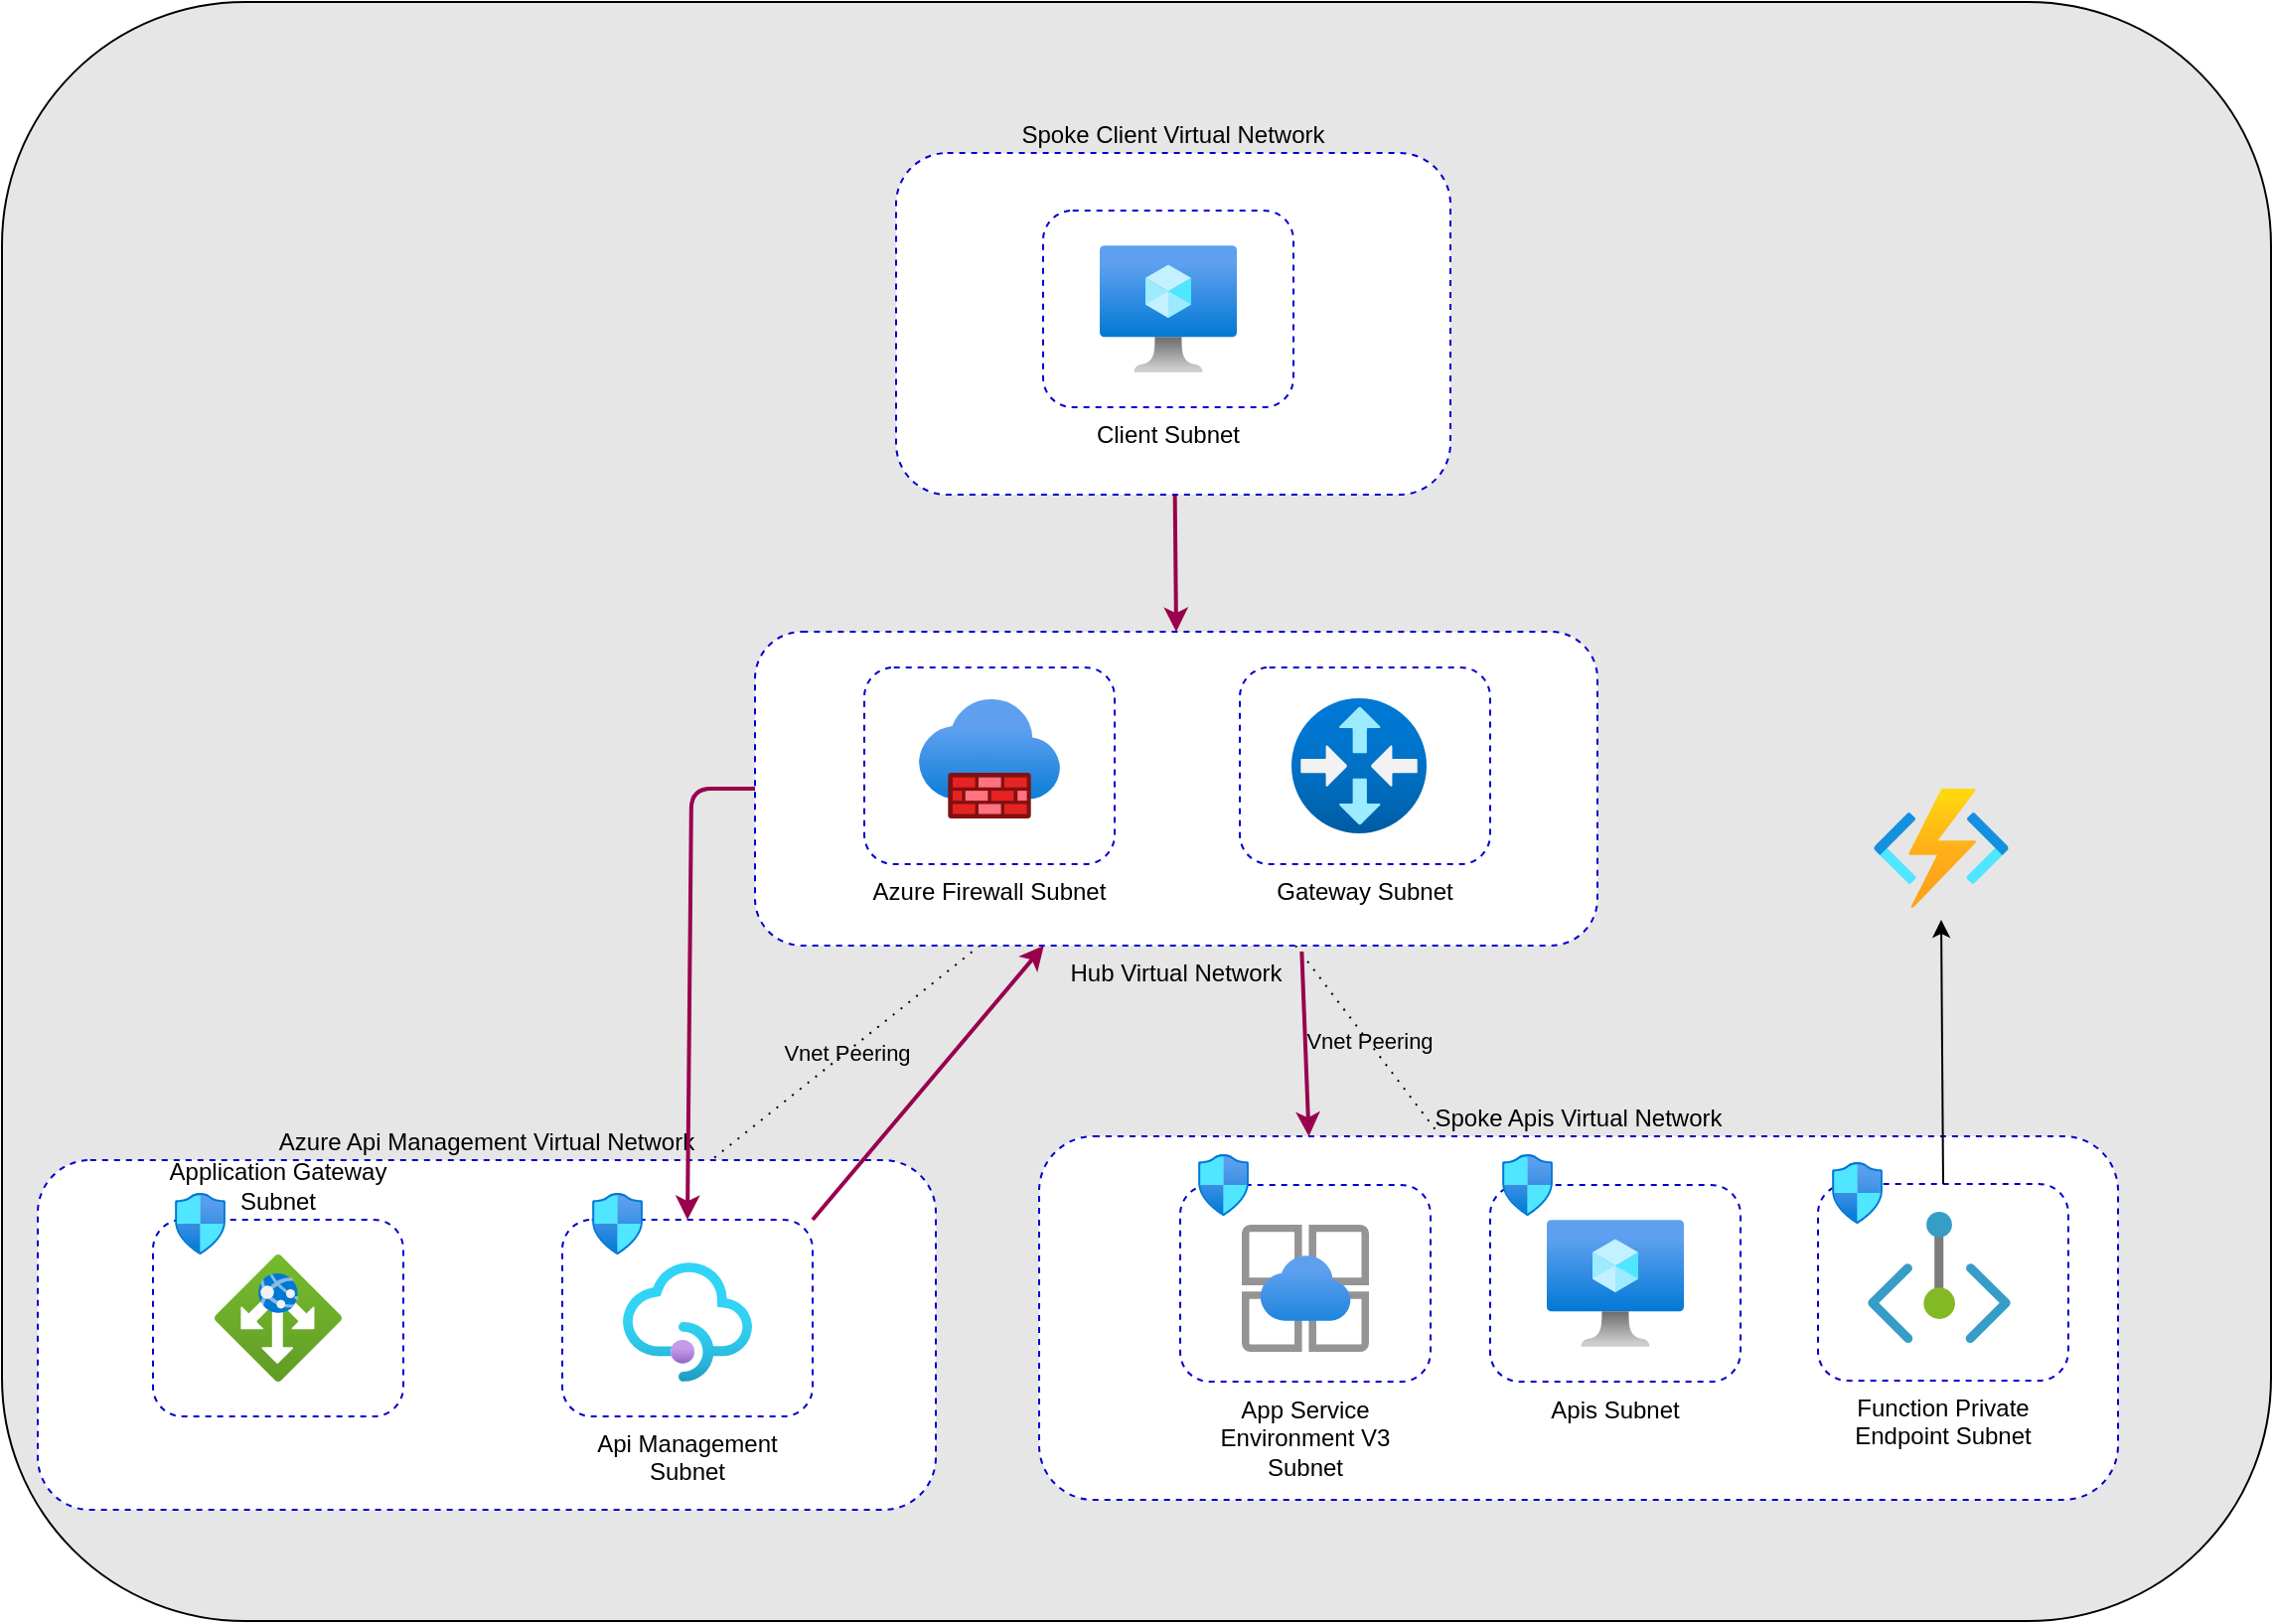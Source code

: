 <mxfile>
    <diagram id="VvXkM-ErnBBBnk4BNcHF" name="Page-1">
        <mxGraphModel dx="1038" dy="1884" grid="0" gridSize="10" guides="1" tooltips="1" connect="1" arrows="1" fold="1" page="1" pageScale="1" pageWidth="850" pageHeight="1100" background="#ffffff" math="0" shadow="0">
            <root>
                <mxCell id="0"/>
                <mxCell id="1" parent="0"/>
                <mxCell id="48" value="" style="rounded=1;whiteSpace=wrap;html=1;labelBackgroundColor=none;strokeColor=#000000;fontColor=#000000;fillColor=#E6E6E6;" parent="1" vertex="1">
                    <mxGeometry x="41" y="-307" width="1142" height="815" as="geometry"/>
                </mxCell>
                <mxCell id="2" value="Azure Api Management Virtual Network" style="rounded=1;whiteSpace=wrap;html=1;fillColor=#FFFFFF;strokeColor=#0000CC;dashed=1;fontColor=#000000;labelPosition=center;verticalLabelPosition=top;align=center;verticalAlign=bottom;" parent="1" vertex="1">
                    <mxGeometry x="59" y="276" width="452" height="176" as="geometry"/>
                </mxCell>
                <mxCell id="4" value="Application Gateway Subnet" style="rounded=1;whiteSpace=wrap;html=1;dashed=1;strokeColor=#0000CC;fontColor=#000000;fillColor=none;labelPosition=center;verticalLabelPosition=top;align=center;verticalAlign=bottom;" parent="1" vertex="1">
                    <mxGeometry x="117" y="306" width="126" height="99" as="geometry"/>
                </mxCell>
                <mxCell id="5" value="" style="aspect=fixed;html=1;points=[];align=center;image;fontSize=12;image=img/lib/azure2/networking/Application_Gateways.svg;dashed=1;strokeColor=#000000;fontColor=#000000;fillColor=none;" parent="1" vertex="1">
                    <mxGeometry x="148" y="323.5" width="64" height="64" as="geometry"/>
                </mxCell>
                <mxCell id="6" value="" style="aspect=fixed;html=1;points=[];align=center;image;fontSize=12;image=img/lib/azure2/networking/Network_Security_Groups.svg;dashed=1;strokeColor=#0000CC;fontColor=#000000;fillColor=none;" parent="1" vertex="1">
                    <mxGeometry x="128" y="292.5" width="25.53" height="31" as="geometry"/>
                </mxCell>
                <mxCell id="96" style="edgeStyle=none;html=1;exitX=0.5;exitY=0;exitDx=0;exitDy=0;entryX=0;entryY=0.5;entryDx=0;entryDy=0;strokeColor=#99004D;strokeWidth=2;startArrow=classic;startFill=1;endArrow=none;endFill=0;" parent="1" source="7" target="20" edge="1">
                    <mxGeometry relative="1" as="geometry">
                        <Array as="points">
                            <mxPoint x="388" y="89"/>
                        </Array>
                    </mxGeometry>
                </mxCell>
                <mxCell id="7" value="Api Management Subnet" style="rounded=1;whiteSpace=wrap;html=1;dashed=1;strokeColor=#0000CC;fontColor=#000000;fillColor=none;labelPosition=center;verticalLabelPosition=bottom;align=center;verticalAlign=top;" parent="1" vertex="1">
                    <mxGeometry x="323" y="306" width="126" height="99" as="geometry"/>
                </mxCell>
                <mxCell id="8" value="" style="aspect=fixed;html=1;points=[];align=center;image;fontSize=12;image=img/lib/azure2/integration/API_Management_Services.svg;dashed=1;strokeColor=#0000CC;fontColor=#000000;fillColor=none;" parent="1" vertex="1">
                    <mxGeometry x="353.5" y="327.5" width="65" height="60" as="geometry"/>
                </mxCell>
                <mxCell id="9" value="" style="aspect=fixed;html=1;points=[];align=center;image;fontSize=12;image=img/lib/azure2/networking/Network_Security_Groups.svg;dashed=1;strokeColor=#0000CC;fontColor=#000000;fillColor=none;" parent="1" vertex="1">
                    <mxGeometry x="338" y="292.5" width="25.53" height="31" as="geometry"/>
                </mxCell>
                <mxCell id="90" value="Vnet Peering" style="edgeStyle=none;html=1;entryX=0.75;entryY=0;entryDx=0;entryDy=0;strokeColor=#000000;strokeWidth=1;fontSize=11;fontColor=#000000;startArrow=none;startFill=0;endArrow=none;endFill=0;dashed=1;labelBackgroundColor=none;dashPattern=1 4;" parent="1" source="20" target="2" edge="1">
                    <mxGeometry relative="1" as="geometry"/>
                </mxCell>
                <mxCell id="93" value="Vnet Peering" style="edgeStyle=none;html=1;dashed=1;dashPattern=1 4;labelBackgroundColor=none;strokeColor=#000000;strokeWidth=1;fontSize=11;fontColor=#000000;startArrow=none;startFill=0;endArrow=none;endFill=0;" parent="1" source="20" target="10" edge="1">
                    <mxGeometry relative="1" as="geometry"/>
                </mxCell>
                <mxCell id="95" style="edgeStyle=none;html=1;entryX=1;entryY=0;entryDx=0;entryDy=0;strokeColor=#99004D;strokeWidth=2;endArrow=none;endFill=0;startArrow=classic;startFill=1;" parent="1" source="20" target="7" edge="1">
                    <mxGeometry relative="1" as="geometry"/>
                </mxCell>
                <mxCell id="20" value="Hub Virtual Network" style="rounded=1;whiteSpace=wrap;html=1;fillColor=#FFFFFF;strokeColor=#0000CC;dashed=1;fontColor=#000000;labelPosition=center;verticalLabelPosition=bottom;align=center;verticalAlign=top;" parent="1" vertex="1">
                    <mxGeometry x="420" y="10" width="424" height="158" as="geometry"/>
                </mxCell>
                <mxCell id="21" value="Azure Firewall Subnet" style="rounded=1;whiteSpace=wrap;html=1;dashed=1;strokeColor=#0000CC;fontColor=#000000;fillColor=none;labelPosition=center;verticalLabelPosition=bottom;align=center;verticalAlign=top;" parent="1" vertex="1">
                    <mxGeometry x="475" y="28" width="126" height="99" as="geometry"/>
                </mxCell>
                <mxCell id="22" value="" style="aspect=fixed;html=1;points=[];align=center;image;fontSize=12;image=img/lib/azure2/networking/Firewalls.svg;dashed=1;strokeColor=#0000CC;fontColor=#000000;fillColor=none;" parent="1" vertex="1">
                    <mxGeometry x="502.5" y="44" width="71" height="60" as="geometry"/>
                </mxCell>
                <mxCell id="32" value="Gateway Subnet" style="rounded=1;whiteSpace=wrap;html=1;dashed=1;strokeColor=#0000CC;fontColor=#000000;fillColor=none;labelPosition=center;verticalLabelPosition=bottom;align=center;verticalAlign=top;" parent="1" vertex="1">
                    <mxGeometry x="664" y="28" width="126" height="99" as="geometry"/>
                </mxCell>
                <mxCell id="34" value="" style="aspect=fixed;html=1;points=[];align=center;image;fontSize=12;image=img/lib/azure2/networking/Virtual_Router.svg;dashed=1;strokeColor=#0000CC;fontColor=#000000;fillColor=none;" parent="1" vertex="1">
                    <mxGeometry x="690" y="43.5" width="68" height="68" as="geometry"/>
                </mxCell>
                <mxCell id="94" style="edgeStyle=none;html=1;exitX=0.25;exitY=0;exitDx=0;exitDy=0;entryX=0.649;entryY=1.019;entryDx=0;entryDy=0;strokeColor=#99004D;startArrow=classic;startFill=1;endArrow=none;endFill=0;strokeWidth=2;entryPerimeter=0;" parent="1" source="10" target="20" edge="1">
                    <mxGeometry relative="1" as="geometry"/>
                </mxCell>
                <mxCell id="10" value="Spoke Apis Virtual Network" style="rounded=1;whiteSpace=wrap;html=1;fillColor=#FFFFFF;strokeColor=#0000CC;dashed=1;fontColor=#000000;labelPosition=center;verticalLabelPosition=top;align=center;verticalAlign=bottom;" parent="1" vertex="1">
                    <mxGeometry x="563" y="264" width="543" height="183" as="geometry"/>
                </mxCell>
                <mxCell id="18" value="" style="group" parent="1" vertex="1" connectable="0">
                    <mxGeometry x="634" y="288.5" width="126" height="99" as="geometry"/>
                </mxCell>
                <mxCell id="15" value="App Service Environment V3 Subnet" style="rounded=1;whiteSpace=wrap;html=1;dashed=1;strokeColor=#0000CC;fontColor=#000000;fillColor=none;labelPosition=center;verticalLabelPosition=bottom;align=center;verticalAlign=top;" parent="18" vertex="1">
                    <mxGeometry width="126" height="99" as="geometry"/>
                </mxCell>
                <mxCell id="12" value="" style="aspect=fixed;html=1;points=[];align=center;image;fontSize=12;image=img/lib/azure2/app_services/App_Service_Environments.svg;dashed=1;strokeColor=#0000CC;fontColor=#000000;fillColor=none;" parent="18" vertex="1">
                    <mxGeometry x="31" y="20" width="64" height="64" as="geometry"/>
                </mxCell>
                <mxCell id="29" value="" style="aspect=fixed;html=1;points=[];align=center;image;fontSize=12;image=img/lib/azure2/networking/Network_Security_Groups.svg;dashed=1;strokeColor=#0000CC;fontColor=#000000;fillColor=none;" parent="18" vertex="1">
                    <mxGeometry x="9" y="-15.5" width="25.53" height="31" as="geometry"/>
                </mxCell>
                <mxCell id="19" value="" style="group" parent="1" vertex="1" connectable="0">
                    <mxGeometry x="955" y="288" width="126" height="99" as="geometry"/>
                </mxCell>
                <mxCell id="17" value="Function Private Endpoint Subnet" style="rounded=1;whiteSpace=wrap;html=1;dashed=1;strokeColor=#0000CC;fontColor=#000000;fillColor=none;labelPosition=center;verticalLabelPosition=bottom;align=center;verticalAlign=top;" parent="19" vertex="1">
                    <mxGeometry width="126" height="99" as="geometry"/>
                </mxCell>
                <mxCell id="11" value="" style="aspect=fixed;html=1;points=[];align=center;image;fontSize=12;image=img/lib/azure2/networking/Private_Endpoint.svg;dashed=1;strokeColor=#0000CC;fontColor=#000000;fillColor=none;" parent="19" vertex="1">
                    <mxGeometry x="25" y="14" width="72" height="66" as="geometry"/>
                </mxCell>
                <mxCell id="31" value="" style="aspect=fixed;html=1;points=[];align=center;image;fontSize=12;image=img/lib/azure2/networking/Network_Security_Groups.svg;dashed=1;strokeColor=#0000CC;fontColor=#000000;fillColor=none;" parent="19" vertex="1">
                    <mxGeometry x="7" y="-11" width="25.53" height="31" as="geometry"/>
                </mxCell>
                <mxCell id="26" value="" style="group" parent="1" vertex="1" connectable="0">
                    <mxGeometry x="790" y="288.5" width="126" height="99" as="geometry"/>
                </mxCell>
                <mxCell id="24" value="Apis Subnet" style="rounded=1;whiteSpace=wrap;html=1;dashed=1;strokeColor=#0000CC;fontColor=#000000;fillColor=none;labelPosition=center;verticalLabelPosition=bottom;align=center;verticalAlign=top;" parent="26" vertex="1">
                    <mxGeometry width="126" height="99" as="geometry"/>
                </mxCell>
                <mxCell id="25" value="" style="aspect=fixed;html=1;points=[];align=center;image;fontSize=12;image=img/lib/azure2/compute/Virtual_Machine.svg;dashed=1;strokeColor=#0000CC;fontColor=#000000;fillColor=none;" parent="26" vertex="1">
                    <mxGeometry x="28.5" y="17.5" width="69" height="64" as="geometry"/>
                </mxCell>
                <mxCell id="27" value="" style="aspect=fixed;html=1;points=[];align=center;image;fontSize=12;image=img/lib/azure2/compute/Function_Apps.svg;dashed=1;strokeColor=#0000CC;fontColor=#000000;fillColor=none;" parent="1" vertex="1">
                    <mxGeometry x="983" y="89" width="68" height="60" as="geometry"/>
                </mxCell>
                <mxCell id="28" style="edgeStyle=none;html=1;exitX=0.5;exitY=0;exitDx=0;exitDy=0;entryX=0.5;entryY=1.1;entryDx=0;entryDy=0;entryPerimeter=0;strokeColor=#000000;fontColor=#000000;" parent="1" source="17" target="27" edge="1">
                    <mxGeometry relative="1" as="geometry"/>
                </mxCell>
                <mxCell id="30" value="" style="aspect=fixed;html=1;points=[];align=center;image;fontSize=12;image=img/lib/azure2/networking/Network_Security_Groups.svg;dashed=1;strokeColor=#0000CC;fontColor=#000000;fillColor=none;" parent="1" vertex="1">
                    <mxGeometry x="796" y="273" width="25.53" height="31" as="geometry"/>
                </mxCell>
                <mxCell id="101" style="edgeStyle=none;html=1;entryX=0.5;entryY=0;entryDx=0;entryDy=0;strokeColor=#99004D;strokeWidth=2;" edge="1" parent="1" source="97" target="20">
                    <mxGeometry relative="1" as="geometry"/>
                </mxCell>
                <mxCell id="97" value="Spoke Client Virtual Network" style="rounded=1;whiteSpace=wrap;html=1;fillColor=#FFFFFF;strokeColor=#0000CC;dashed=1;fontColor=#000000;labelPosition=center;verticalLabelPosition=top;align=center;verticalAlign=bottom;" vertex="1" parent="1">
                    <mxGeometry x="491" y="-231" width="279" height="172" as="geometry"/>
                </mxCell>
                <mxCell id="98" value="" style="group" vertex="1" connectable="0" parent="1">
                    <mxGeometry x="565" y="-202" width="126" height="99" as="geometry"/>
                </mxCell>
                <mxCell id="99" value="Client Subnet" style="rounded=1;whiteSpace=wrap;html=1;dashed=1;strokeColor=#0000CC;fontColor=#000000;fillColor=none;labelPosition=center;verticalLabelPosition=bottom;align=center;verticalAlign=top;" vertex="1" parent="98">
                    <mxGeometry width="126" height="99" as="geometry"/>
                </mxCell>
                <mxCell id="100" value="" style="aspect=fixed;html=1;points=[];align=center;image;fontSize=12;image=img/lib/azure2/compute/Virtual_Machine.svg;dashed=1;strokeColor=#0000CC;fontColor=#000000;fillColor=none;" vertex="1" parent="98">
                    <mxGeometry x="28.5" y="17.5" width="69" height="64" as="geometry"/>
                </mxCell>
            </root>
        </mxGraphModel>
    </diagram>
</mxfile>